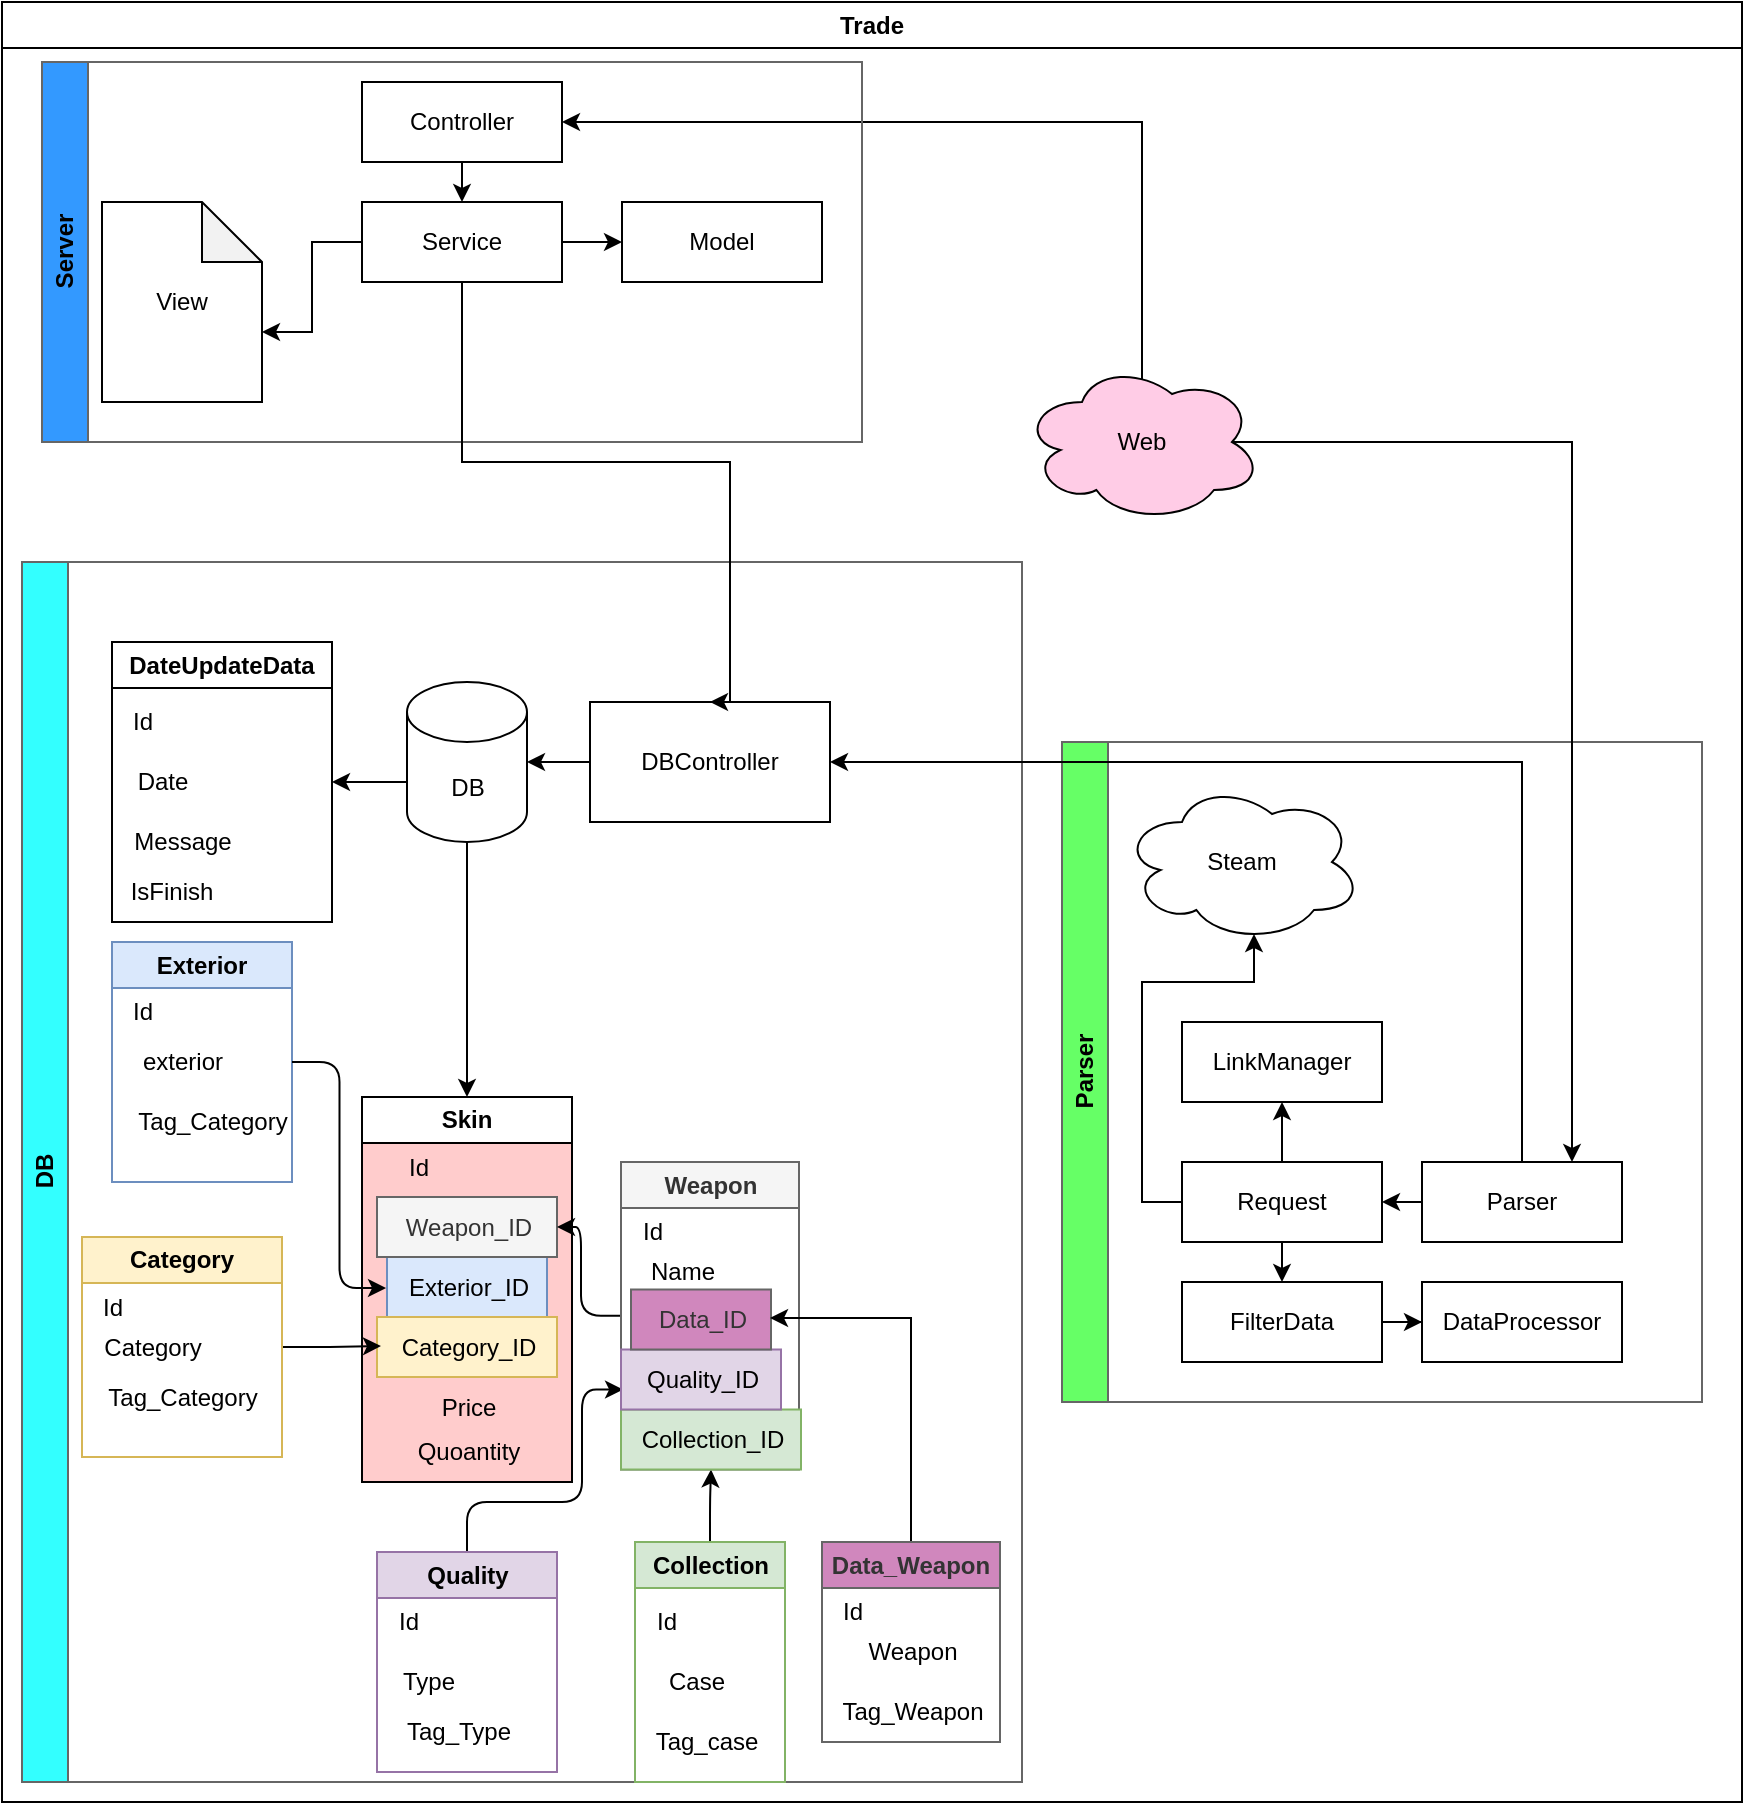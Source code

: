 <mxfile version="20.5.3" type="embed"><diagram name="Страница 1" id="D8VjGTFtySFa3QZUzDG5"><mxGraphModel dx="490" dy="413" grid="1" gridSize="10" guides="1" tooltips="1" connect="1" arrows="1" fold="1" page="1" pageScale="1" pageWidth="827" pageHeight="1169" math="0" shadow="0"><root><mxCell id="0"/><mxCell id="1" parent="0"/><mxCell id="z8009dkVHjQI7auOmtp0-8" value="Trade&lt;br&gt;" style="swimlane;whiteSpace=wrap;html=1;swimlaneFillColor=none;fillColor=none;shadow=0;rounded=0;glass=0;" parent="1" vertex="1"><mxGeometry x="40" y="80" width="870" height="900" as="geometry"><mxRectangle x="120" y="190" width="140" height="30" as="alternateBounds"/></mxGeometry></mxCell><mxCell id="z8009dkVHjQI7auOmtp0-76" value="DB&lt;br&gt;" style="swimlane;horizontal=0;whiteSpace=wrap;html=1;strokeColor=#666666;fillColor=#33FFFF;" parent="z8009dkVHjQI7auOmtp0-8" vertex="1"><mxGeometry x="10" y="280" width="500" height="610" as="geometry"><mxRectangle x="30" y="600" width="40" height="50" as="alternateBounds"/></mxGeometry></mxCell><mxCell id="z8009dkVHjQI7auOmtp0-1" value="DB&lt;br&gt;" style="shape=cylinder3;whiteSpace=wrap;html=1;boundedLbl=1;backgroundOutline=1;size=15;" parent="z8009dkVHjQI7auOmtp0-76" vertex="1"><mxGeometry x="192.5" y="60" width="60" height="80" as="geometry"/></mxCell><mxCell id="z8009dkVHjQI7auOmtp0-4" value="DateUpdateData&lt;br&gt;" style="swimlane;whiteSpace=wrap;html=1;swimlaneFillColor=default;" parent="z8009dkVHjQI7auOmtp0-76" vertex="1"><mxGeometry x="45" y="40" width="110" height="140" as="geometry"><mxRectangle x="20" y="390" width="130" height="30" as="alternateBounds"/></mxGeometry></mxCell><mxCell id="z8009dkVHjQI7auOmtp0-7" value="Date&lt;br&gt;" style="text;html=1;align=center;verticalAlign=middle;resizable=0;points=[];autosize=1;strokeColor=none;fillColor=none;" parent="z8009dkVHjQI7auOmtp0-4" vertex="1"><mxGeometry y="55" width="50" height="30" as="geometry"/></mxCell><mxCell id="z8009dkVHjQI7auOmtp0-6" value="Id&lt;br&gt;" style="text;html=1;align=center;verticalAlign=middle;resizable=0;points=[];autosize=1;strokeColor=none;fillColor=none;" parent="z8009dkVHjQI7auOmtp0-4" vertex="1"><mxGeometry y="25" width="30" height="30" as="geometry"/></mxCell><mxCell id="z8009dkVHjQI7auOmtp0-9" value="Message&lt;br&gt;" style="text;html=1;align=center;verticalAlign=middle;resizable=0;points=[];autosize=1;strokeColor=none;fillColor=none;" parent="z8009dkVHjQI7auOmtp0-4" vertex="1"><mxGeometry y="85" width="70" height="30" as="geometry"/></mxCell><mxCell id="2" value="IsFinish&lt;br&gt;" style="text;html=1;strokeColor=none;fillColor=none;align=center;verticalAlign=middle;whiteSpace=wrap;rounded=0;" parent="z8009dkVHjQI7auOmtp0-4" vertex="1"><mxGeometry y="110" width="60" height="30" as="geometry"/></mxCell><mxCell id="z8009dkVHjQI7auOmtp0-58" style="edgeStyle=orthogonalEdgeStyle;rounded=0;orthogonalLoop=1;jettySize=auto;html=1;exitX=0;exitY=0.5;exitDx=0;exitDy=0;exitPerimeter=0;entryX=1;entryY=0.5;entryDx=0;entryDy=0;" parent="z8009dkVHjQI7auOmtp0-76" source="z8009dkVHjQI7auOmtp0-1" target="z8009dkVHjQI7auOmtp0-4" edge="1"><mxGeometry relative="1" as="geometry"><Array as="points"><mxPoint x="193" y="110"/></Array></mxGeometry></mxCell><mxCell id="z8009dkVHjQI7auOmtp0-16" value="Exterior&lt;br&gt;" style="swimlane;whiteSpace=wrap;html=1;fillColor=#dae8fc;strokeColor=#6c8ebf;swimlaneFillColor=default;" parent="z8009dkVHjQI7auOmtp0-76" vertex="1"><mxGeometry x="45" y="190" width="90" height="120" as="geometry"/></mxCell><mxCell id="z8009dkVHjQI7auOmtp0-17" value="Id&lt;br&gt;" style="text;html=1;align=center;verticalAlign=middle;resizable=0;points=[];autosize=1;strokeColor=none;fillColor=none;" parent="z8009dkVHjQI7auOmtp0-16" vertex="1"><mxGeometry y="20" width="30" height="30" as="geometry"/></mxCell><mxCell id="z8009dkVHjQI7auOmtp0-18" value="exterior" style="text;html=1;align=center;verticalAlign=middle;resizable=0;points=[];autosize=1;strokeColor=none;fillColor=none;" parent="z8009dkVHjQI7auOmtp0-16" vertex="1"><mxGeometry x="5" y="45" width="60" height="30" as="geometry"/></mxCell><mxCell id="z8009dkVHjQI7auOmtp0-19" value="Tag_Category&lt;br&gt;" style="text;html=1;align=center;verticalAlign=middle;resizable=0;points=[];autosize=1;strokeColor=none;fillColor=none;" parent="z8009dkVHjQI7auOmtp0-16" vertex="1"><mxGeometry y="75" width="100" height="30" as="geometry"/></mxCell><mxCell id="z8009dkVHjQI7auOmtp0-22" value="Skin" style="swimlane;whiteSpace=wrap;html=1;swimlaneFillColor=#FFCCCC;" parent="z8009dkVHjQI7auOmtp0-76" vertex="1"><mxGeometry x="170" y="267.5" width="105" height="192.5" as="geometry"/></mxCell><mxCell id="z8009dkVHjQI7auOmtp0-23" value="Id&lt;br&gt;" style="text;html=1;align=center;verticalAlign=middle;resizable=0;points=[];autosize=1;strokeColor=none;fillColor=none;" parent="z8009dkVHjQI7auOmtp0-22" vertex="1"><mxGeometry x="12.5" y="20" width="30" height="30" as="geometry"/></mxCell><mxCell id="z8009dkVHjQI7auOmtp0-28" value="Exterior_ID" style="text;html=1;align=center;verticalAlign=middle;resizable=0;points=[];autosize=1;strokeColor=#6c8ebf;fillColor=#dae8fc;" parent="z8009dkVHjQI7auOmtp0-22" vertex="1"><mxGeometry x="12.5" y="80" width="80" height="30" as="geometry"/></mxCell><mxCell id="z8009dkVHjQI7auOmtp0-55" value="Category_ID" style="text;html=1;align=center;verticalAlign=middle;resizable=0;points=[];autosize=1;strokeColor=#d6b656;fillColor=#fff2cc;" parent="z8009dkVHjQI7auOmtp0-22" vertex="1"><mxGeometry x="7.5" y="110" width="90" height="30" as="geometry"/></mxCell><mxCell id="z8009dkVHjQI7auOmtp0-77" value="Weapon_ID" style="text;html=1;align=center;verticalAlign=middle;resizable=0;points=[];autosize=1;strokeColor=#666666;fillColor=#f5f5f5;fontColor=#333333;" parent="z8009dkVHjQI7auOmtp0-22" vertex="1"><mxGeometry x="7.5" y="50" width="90" height="30" as="geometry"/></mxCell><mxCell id="5" value="Price&lt;br&gt;" style="text;html=1;align=center;verticalAlign=middle;resizable=0;points=[];autosize=1;strokeColor=none;fillColor=none;" parent="z8009dkVHjQI7auOmtp0-22" vertex="1"><mxGeometry x="27.5" y="140" width="50" height="30" as="geometry"/></mxCell><mxCell id="6" value="Quoantity" style="text;html=1;align=center;verticalAlign=middle;resizable=0;points=[];autosize=1;strokeColor=none;fillColor=none;" parent="z8009dkVHjQI7auOmtp0-22" vertex="1"><mxGeometry x="17.5" y="162.5" width="70" height="30" as="geometry"/></mxCell><mxCell id="z8009dkVHjQI7auOmtp0-75" style="edgeStyle=orthogonalEdgeStyle;rounded=0;orthogonalLoop=1;jettySize=auto;html=1;exitX=0.5;exitY=1;exitDx=0;exitDy=0;exitPerimeter=0;entryX=0.5;entryY=0;entryDx=0;entryDy=0;" parent="z8009dkVHjQI7auOmtp0-76" source="z8009dkVHjQI7auOmtp0-1" target="z8009dkVHjQI7auOmtp0-22" edge="1"><mxGeometry relative="1" as="geometry"/></mxCell><mxCell id="12" style="edgeStyle=orthogonalEdgeStyle;rounded=1;orthogonalLoop=1;jettySize=auto;html=1;exitX=0.5;exitY=0;exitDx=0;exitDy=0;" parent="z8009dkVHjQI7auOmtp0-76" source="z8009dkVHjQI7auOmtp0-10" target="z8009dkVHjQI7auOmtp0-27" edge="1"><mxGeometry relative="1" as="geometry"/></mxCell><mxCell id="z8009dkVHjQI7auOmtp0-10" value="Collection&lt;br&gt;" style="swimlane;whiteSpace=wrap;html=1;fillColor=#d5e8d4;strokeColor=#82b366;swimlaneFillColor=default;" parent="z8009dkVHjQI7auOmtp0-76" vertex="1"><mxGeometry x="306.5" y="490" width="75" height="120" as="geometry"/></mxCell><mxCell id="z8009dkVHjQI7auOmtp0-14" value="Case&lt;br&gt;" style="text;html=1;align=center;verticalAlign=middle;resizable=0;points=[];autosize=1;strokeColor=none;fillColor=none;" parent="z8009dkVHjQI7auOmtp0-10" vertex="1"><mxGeometry x="5" y="55" width="50" height="30" as="geometry"/></mxCell><mxCell id="z8009dkVHjQI7auOmtp0-13" value="Id&lt;br&gt;" style="text;html=1;align=center;verticalAlign=middle;resizable=0;points=[];autosize=1;strokeColor=none;fillColor=none;" parent="z8009dkVHjQI7auOmtp0-10" vertex="1"><mxGeometry y="25" width="30" height="30" as="geometry"/></mxCell><mxCell id="z8009dkVHjQI7auOmtp0-15" value="Tag_case" style="text;html=1;align=center;verticalAlign=middle;resizable=0;points=[];autosize=1;strokeColor=none;fillColor=none;" parent="z8009dkVHjQI7auOmtp0-10" vertex="1"><mxGeometry y="85" width="70" height="30" as="geometry"/></mxCell><mxCell id="20" style="edgeStyle=orthogonalEdgeStyle;rounded=0;orthogonalLoop=1;jettySize=auto;html=1;exitX=1;exitY=0.5;exitDx=0;exitDy=0;entryX=0.022;entryY=0.483;entryDx=0;entryDy=0;entryPerimeter=0;" parent="z8009dkVHjQI7auOmtp0-76" source="z8009dkVHjQI7auOmtp0-50" target="z8009dkVHjQI7auOmtp0-55" edge="1"><mxGeometry relative="1" as="geometry"/></mxCell><mxCell id="z8009dkVHjQI7auOmtp0-50" value="Category" style="swimlane;whiteSpace=wrap;html=1;fillColor=#fff2cc;strokeColor=#d6b656;swimlaneFillColor=default;" parent="z8009dkVHjQI7auOmtp0-76" vertex="1"><mxGeometry x="30" y="337.5" width="100" height="110" as="geometry"/></mxCell><mxCell id="z8009dkVHjQI7auOmtp0-51" value="Id" style="text;html=1;align=center;verticalAlign=middle;resizable=0;points=[];autosize=1;strokeColor=none;fillColor=none;" parent="z8009dkVHjQI7auOmtp0-50" vertex="1"><mxGeometry y="20" width="30" height="30" as="geometry"/></mxCell><mxCell id="z8009dkVHjQI7auOmtp0-52" value="Category" style="text;html=1;align=center;verticalAlign=middle;resizable=0;points=[];autosize=1;strokeColor=none;fillColor=none;" parent="z8009dkVHjQI7auOmtp0-50" vertex="1"><mxGeometry y="40" width="70" height="30" as="geometry"/></mxCell><mxCell id="z8009dkVHjQI7auOmtp0-53" value="Tag_Category" style="text;html=1;align=center;verticalAlign=middle;resizable=0;points=[];autosize=1;strokeColor=none;fillColor=none;" parent="z8009dkVHjQI7auOmtp0-50" vertex="1"><mxGeometry y="65" width="100" height="30" as="geometry"/></mxCell><mxCell id="19" style="edgeStyle=orthogonalEdgeStyle;rounded=1;orthogonalLoop=1;jettySize=auto;html=1;exitX=0.5;exitY=0;exitDx=0;exitDy=0;entryX=0.013;entryY=0.667;entryDx=0;entryDy=0;entryPerimeter=0;" parent="z8009dkVHjQI7auOmtp0-76" source="z8009dkVHjQI7auOmtp0-29" target="z8009dkVHjQI7auOmtp0-45" edge="1"><mxGeometry relative="1" as="geometry"><Array as="points"><mxPoint x="223" y="470"/><mxPoint x="280" y="470"/><mxPoint x="280" y="414"/></Array></mxGeometry></mxCell><mxCell id="z8009dkVHjQI7auOmtp0-29" value="Quality&lt;br&gt;" style="swimlane;whiteSpace=wrap;html=1;fillColor=#e1d5e7;strokeColor=#9673a6;swimlaneFillColor=default;" parent="z8009dkVHjQI7auOmtp0-76" vertex="1"><mxGeometry x="177.5" y="495" width="90" height="110" as="geometry"/></mxCell><mxCell id="z8009dkVHjQI7auOmtp0-47" value="Id&lt;br&gt;" style="text;html=1;align=center;verticalAlign=middle;resizable=0;points=[];autosize=1;strokeColor=none;fillColor=none;" parent="z8009dkVHjQI7auOmtp0-29" vertex="1"><mxGeometry y="20" width="30" height="30" as="geometry"/></mxCell><mxCell id="z8009dkVHjQI7auOmtp0-48" value="Type" style="text;html=1;align=center;verticalAlign=middle;resizable=0;points=[];autosize=1;strokeColor=none;fillColor=none;" parent="z8009dkVHjQI7auOmtp0-29" vertex="1"><mxGeometry y="50" width="50" height="30" as="geometry"/></mxCell><mxCell id="z8009dkVHjQI7auOmtp0-49" value="Tag_Type&lt;br&gt;" style="text;html=1;align=center;verticalAlign=middle;resizable=0;points=[];autosize=1;strokeColor=none;fillColor=none;" parent="z8009dkVHjQI7auOmtp0-29" vertex="1"><mxGeometry y="75" width="80" height="30" as="geometry"/></mxCell><mxCell id="z8009dkVHjQI7auOmtp0-120" style="edgeStyle=orthogonalEdgeStyle;rounded=0;orthogonalLoop=1;jettySize=auto;html=1;exitX=0;exitY=0.5;exitDx=0;exitDy=0;entryX=1;entryY=0.5;entryDx=0;entryDy=0;entryPerimeter=0;" parent="z8009dkVHjQI7auOmtp0-76" source="z8009dkVHjQI7auOmtp0-105" target="z8009dkVHjQI7auOmtp0-1" edge="1"><mxGeometry relative="1" as="geometry"/></mxCell><mxCell id="z8009dkVHjQI7auOmtp0-105" value="DBController" style="whiteSpace=wrap;html=1;" parent="z8009dkVHjQI7auOmtp0-76" vertex="1"><mxGeometry x="284" y="70" width="120" height="60" as="geometry"/></mxCell><mxCell id="22" style="edgeStyle=orthogonalEdgeStyle;rounded=1;orthogonalLoop=1;jettySize=auto;html=1;" parent="z8009dkVHjQI7auOmtp0-76" source="3" target="z8009dkVHjQI7auOmtp0-77" edge="1"><mxGeometry relative="1" as="geometry"/></mxCell><mxCell id="3" value="Weapon&lt;br&gt;" style="swimlane;whiteSpace=wrap;html=1;swimlaneFillColor=default;fillColor=#f5f5f5;fontColor=#333333;strokeColor=#666666;" parent="z8009dkVHjQI7auOmtp0-76" vertex="1"><mxGeometry x="299.5" y="300" width="89" height="153.75" as="geometry"/></mxCell><mxCell id="4" value="Id&lt;br&gt;" style="text;html=1;align=center;verticalAlign=middle;resizable=0;points=[];autosize=1;strokeColor=none;fillColor=none;" parent="3" vertex="1"><mxGeometry y="20" width="30" height="30" as="geometry"/></mxCell><mxCell id="z8009dkVHjQI7auOmtp0-24" value="Name" style="text;html=1;align=center;verticalAlign=middle;resizable=0;points=[];autosize=1;strokeColor=none;fillColor=none;" parent="3" vertex="1"><mxGeometry y="40" width="60" height="30" as="geometry"/></mxCell><mxCell id="z8009dkVHjQI7auOmtp0-27" value="Collection_ID&lt;br&gt;" style="text;html=1;align=center;verticalAlign=middle;resizable=0;points=[];autosize=1;strokeColor=#82b366;fillColor=#d5e8d4;" parent="3" vertex="1"><mxGeometry y="123.75" width="90" height="30" as="geometry"/></mxCell><mxCell id="z8009dkVHjQI7auOmtp0-45" value="Quality_ID" style="text;html=1;align=center;verticalAlign=middle;resizable=0;points=[];autosize=1;strokeColor=#9673a6;fillColor=#e1d5e7;" parent="3" vertex="1"><mxGeometry y="93.75" width="80" height="30" as="geometry"/></mxCell><mxCell id="35" value="Data_ID" style="text;html=1;align=center;verticalAlign=middle;resizable=0;points=[];autosize=1;fillColor=#D087BD;fontColor=#333333;strokeColor=#666666;" vertex="1" parent="3"><mxGeometry x="5" y="63.75" width="70" height="30" as="geometry"/></mxCell><mxCell id="23" style="edgeStyle=orthogonalEdgeStyle;rounded=1;orthogonalLoop=1;jettySize=auto;html=1;exitX=1;exitY=0.5;exitDx=0;exitDy=0;entryX=-0.006;entryY=0.517;entryDx=0;entryDy=0;entryPerimeter=0;" parent="z8009dkVHjQI7auOmtp0-76" source="z8009dkVHjQI7auOmtp0-16" target="z8009dkVHjQI7auOmtp0-28" edge="1"><mxGeometry relative="1" as="geometry"/></mxCell><mxCell id="36" style="edgeStyle=orthogonalEdgeStyle;rounded=0;orthogonalLoop=1;jettySize=auto;html=1;exitX=0.5;exitY=0;exitDx=0;exitDy=0;entryX=0.993;entryY=0.475;entryDx=0;entryDy=0;entryPerimeter=0;" edge="1" parent="z8009dkVHjQI7auOmtp0-76" source="24" target="35"><mxGeometry relative="1" as="geometry"><mxPoint x="449" y="380" as="sourcePoint"/></mxGeometry></mxCell><mxCell id="24" value="Data_Weapon" style="swimlane;whiteSpace=wrap;html=1;fillColor=#D087BD;strokeColor=#666666;swimlaneFillColor=default;fontColor=#333333;" vertex="1" parent="z8009dkVHjQI7auOmtp0-76"><mxGeometry x="400" y="490" width="89" height="100" as="geometry"/></mxCell><mxCell id="25" value="Id&lt;br&gt;" style="text;html=1;align=center;verticalAlign=middle;resizable=0;points=[];autosize=1;strokeColor=none;fillColor=none;" vertex="1" parent="24"><mxGeometry y="20" width="30" height="30" as="geometry"/></mxCell><mxCell id="26" value="Weapon" style="text;html=1;align=center;verticalAlign=middle;resizable=0;points=[];autosize=1;strokeColor=none;fillColor=none;" vertex="1" parent="24"><mxGeometry x="9.5" y="40" width="70" height="30" as="geometry"/></mxCell><mxCell id="27" value="Tag_Weapon&lt;br&gt;" style="text;html=1;align=center;verticalAlign=middle;resizable=0;points=[];autosize=1;strokeColor=none;fillColor=none;" vertex="1" parent="24"><mxGeometry y="70" width="90" height="30" as="geometry"/></mxCell><mxCell id="z8009dkVHjQI7auOmtp0-86" value="Parser&lt;br&gt;" style="swimlane;horizontal=0;whiteSpace=wrap;html=1;strokeColor=#666666;fillColor=#66FF66;" parent="z8009dkVHjQI7auOmtp0-8" vertex="1"><mxGeometry x="530" y="370" width="320" height="330" as="geometry"><mxRectangle x="470" y="720" width="40" height="70" as="alternateBounds"/></mxGeometry></mxCell><mxCell id="z8009dkVHjQI7auOmtp0-90" value="LinkManager" style="rounded=0;whiteSpace=wrap;html=1;" parent="z8009dkVHjQI7auOmtp0-86" vertex="1"><mxGeometry x="60" y="140" width="100" height="40" as="geometry"/></mxCell><mxCell id="z8009dkVHjQI7auOmtp0-94" style="edgeStyle=orthogonalEdgeStyle;rounded=0;orthogonalLoop=1;jettySize=auto;html=1;exitX=0.5;exitY=1;exitDx=0;exitDy=0;entryX=0.5;entryY=0;entryDx=0;entryDy=0;" parent="z8009dkVHjQI7auOmtp0-86" source="z8009dkVHjQI7auOmtp0-92" target="z8009dkVHjQI7auOmtp0-93" edge="1"><mxGeometry relative="1" as="geometry"/></mxCell><mxCell id="z8009dkVHjQI7auOmtp0-142" style="edgeStyle=orthogonalEdgeStyle;rounded=0;orthogonalLoop=1;jettySize=auto;html=1;exitX=0.5;exitY=0;exitDx=0;exitDy=0;entryX=0.5;entryY=1;entryDx=0;entryDy=0;" parent="z8009dkVHjQI7auOmtp0-86" source="z8009dkVHjQI7auOmtp0-92" target="z8009dkVHjQI7auOmtp0-90" edge="1"><mxGeometry relative="1" as="geometry"/></mxCell><mxCell id="z8009dkVHjQI7auOmtp0-92" value="Request" style="rounded=0;whiteSpace=wrap;html=1;" parent="z8009dkVHjQI7auOmtp0-86" vertex="1"><mxGeometry x="60" y="210" width="100" height="40" as="geometry"/></mxCell><mxCell id="z8009dkVHjQI7auOmtp0-103" value="" style="edgeStyle=orthogonalEdgeStyle;rounded=0;orthogonalLoop=1;jettySize=auto;html=1;" parent="z8009dkVHjQI7auOmtp0-86" source="z8009dkVHjQI7auOmtp0-93" target="z8009dkVHjQI7auOmtp0-102" edge="1"><mxGeometry relative="1" as="geometry"/></mxCell><mxCell id="z8009dkVHjQI7auOmtp0-93" value="FilterData" style="rounded=0;whiteSpace=wrap;html=1;" parent="z8009dkVHjQI7auOmtp0-86" vertex="1"><mxGeometry x="60" y="270" width="100" height="40" as="geometry"/></mxCell><mxCell id="z8009dkVHjQI7auOmtp0-85" value="Steam&lt;br&gt;" style="ellipse;shape=cloud;whiteSpace=wrap;html=1;" parent="z8009dkVHjQI7auOmtp0-86" vertex="1"><mxGeometry x="30" y="20" width="120" height="80" as="geometry"/></mxCell><mxCell id="z8009dkVHjQI7auOmtp0-101" style="edgeStyle=orthogonalEdgeStyle;rounded=0;orthogonalLoop=1;jettySize=auto;html=1;exitX=0;exitY=0.5;exitDx=0;exitDy=0;entryX=0.55;entryY=0.95;entryDx=0;entryDy=0;entryPerimeter=0;" parent="z8009dkVHjQI7auOmtp0-86" source="z8009dkVHjQI7auOmtp0-92" target="z8009dkVHjQI7auOmtp0-85" edge="1"><mxGeometry relative="1" as="geometry"><Array as="points"><mxPoint x="40" y="230"/><mxPoint x="40" y="120"/><mxPoint x="96" y="120"/></Array></mxGeometry></mxCell><mxCell id="z8009dkVHjQI7auOmtp0-102" value="DataProcessor" style="rounded=0;whiteSpace=wrap;html=1;" parent="z8009dkVHjQI7auOmtp0-86" vertex="1"><mxGeometry x="180" y="270" width="100" height="40" as="geometry"/></mxCell><mxCell id="z8009dkVHjQI7auOmtp0-118" style="edgeStyle=orthogonalEdgeStyle;rounded=0;orthogonalLoop=1;jettySize=auto;html=1;exitX=0;exitY=0.5;exitDx=0;exitDy=0;entryX=1;entryY=0.5;entryDx=0;entryDy=0;" parent="z8009dkVHjQI7auOmtp0-86" source="z8009dkVHjQI7auOmtp0-117" target="z8009dkVHjQI7auOmtp0-92" edge="1"><mxGeometry relative="1" as="geometry"/></mxCell><mxCell id="z8009dkVHjQI7auOmtp0-117" value="Parser" style="rounded=0;whiteSpace=wrap;html=1;" parent="z8009dkVHjQI7auOmtp0-86" vertex="1"><mxGeometry x="180" y="210" width="100" height="40" as="geometry"/></mxCell><mxCell id="z8009dkVHjQI7auOmtp0-119" style="edgeStyle=orthogonalEdgeStyle;rounded=0;orthogonalLoop=1;jettySize=auto;html=1;exitX=0.5;exitY=0;exitDx=0;exitDy=0;entryX=1;entryY=0.5;entryDx=0;entryDy=0;" parent="z8009dkVHjQI7auOmtp0-8" source="z8009dkVHjQI7auOmtp0-117" target="z8009dkVHjQI7auOmtp0-105" edge="1"><mxGeometry relative="1" as="geometry"/></mxCell><mxCell id="z8009dkVHjQI7auOmtp0-122" style="edgeStyle=orthogonalEdgeStyle;rounded=0;orthogonalLoop=1;jettySize=auto;html=1;entryX=0.75;entryY=0;entryDx=0;entryDy=0;exitX=0.875;exitY=0.5;exitDx=0;exitDy=0;exitPerimeter=0;" parent="z8009dkVHjQI7auOmtp0-8" source="z8009dkVHjQI7auOmtp0-143" target="z8009dkVHjQI7auOmtp0-117" edge="1"><mxGeometry relative="1" as="geometry"><mxPoint x="630" y="590" as="sourcePoint"/></mxGeometry></mxCell><mxCell id="z8009dkVHjQI7auOmtp0-152" style="edgeStyle=orthogonalEdgeStyle;rounded=0;orthogonalLoop=1;jettySize=auto;html=1;entryX=1;entryY=0.5;entryDx=0;entryDy=0;exitX=0.625;exitY=0.2;exitDx=0;exitDy=0;exitPerimeter=0;" parent="z8009dkVHjQI7auOmtp0-8" source="z8009dkVHjQI7auOmtp0-143" target="z8009dkVHjQI7auOmtp0-124" edge="1"><mxGeometry relative="1" as="geometry"><Array as="points"><mxPoint x="570" y="196"/><mxPoint x="570" y="60"/></Array></mxGeometry></mxCell><mxCell id="z8009dkVHjQI7auOmtp0-143" value="Web" style="ellipse;shape=cloud;whiteSpace=wrap;html=1;fillColor=#FFCCE6;" parent="z8009dkVHjQI7auOmtp0-8" vertex="1"><mxGeometry x="510" y="180" width="120" height="80" as="geometry"/></mxCell><mxCell id="z8009dkVHjQI7auOmtp0-128" value="Server&lt;br&gt;" style="swimlane;horizontal=0;whiteSpace=wrap;html=1;strokeColor=#666666;fillColor=#3399FF;" parent="z8009dkVHjQI7auOmtp0-8" vertex="1"><mxGeometry x="20" y="30" width="410" height="190" as="geometry"><mxRectangle x="30" y="240" width="40" height="70" as="alternateBounds"/></mxGeometry></mxCell><mxCell id="z8009dkVHjQI7auOmtp0-131" value="Model" style="rounded=0;whiteSpace=wrap;html=1;" parent="z8009dkVHjQI7auOmtp0-128" vertex="1"><mxGeometry x="290" y="70" width="100" height="40" as="geometry"/></mxCell><mxCell id="z8009dkVHjQI7auOmtp0-146" style="edgeStyle=orthogonalEdgeStyle;rounded=0;orthogonalLoop=1;jettySize=auto;html=1;entryX=0;entryY=0.5;entryDx=0;entryDy=0;" parent="z8009dkVHjQI7auOmtp0-128" source="z8009dkVHjQI7auOmtp0-127" target="z8009dkVHjQI7auOmtp0-131" edge="1"><mxGeometry relative="1" as="geometry"/></mxCell><mxCell id="z8009dkVHjQI7auOmtp0-148" style="edgeStyle=orthogonalEdgeStyle;rounded=0;orthogonalLoop=1;jettySize=auto;html=1;exitX=0;exitY=0.5;exitDx=0;exitDy=0;entryX=0;entryY=0;entryDx=80;entryDy=65;entryPerimeter=0;" parent="z8009dkVHjQI7auOmtp0-128" source="z8009dkVHjQI7auOmtp0-127" target="z8009dkVHjQI7auOmtp0-135" edge="1"><mxGeometry relative="1" as="geometry"/></mxCell><mxCell id="z8009dkVHjQI7auOmtp0-127" value="Service&lt;br&gt;" style="rounded=0;whiteSpace=wrap;html=1;" parent="z8009dkVHjQI7auOmtp0-128" vertex="1"><mxGeometry x="160" y="70" width="100" height="40" as="geometry"/></mxCell><mxCell id="z8009dkVHjQI7auOmtp0-124" value="Controller" style="rounded=0;whiteSpace=wrap;html=1;" parent="z8009dkVHjQI7auOmtp0-128" vertex="1"><mxGeometry x="160" y="10" width="100" height="40" as="geometry"/></mxCell><mxCell id="z8009dkVHjQI7auOmtp0-133" style="edgeStyle=orthogonalEdgeStyle;rounded=0;orthogonalLoop=1;jettySize=auto;html=1;exitX=0.5;exitY=1;exitDx=0;exitDy=0;entryX=0.5;entryY=0;entryDx=0;entryDy=0;" parent="z8009dkVHjQI7auOmtp0-128" source="z8009dkVHjQI7auOmtp0-124" target="z8009dkVHjQI7auOmtp0-127" edge="1"><mxGeometry relative="1" as="geometry"/></mxCell><mxCell id="z8009dkVHjQI7auOmtp0-135" value="View" style="shape=note;whiteSpace=wrap;html=1;backgroundOutline=1;darkOpacity=0.05;" parent="z8009dkVHjQI7auOmtp0-128" vertex="1"><mxGeometry x="30" y="70" width="80" height="100" as="geometry"/></mxCell><mxCell id="z8009dkVHjQI7auOmtp0-144" style="edgeStyle=orthogonalEdgeStyle;rounded=0;orthogonalLoop=1;jettySize=auto;html=1;exitX=0.5;exitY=1;exitDx=0;exitDy=0;entryX=0.5;entryY=0;entryDx=0;entryDy=0;" parent="z8009dkVHjQI7auOmtp0-8" source="z8009dkVHjQI7auOmtp0-127" target="z8009dkVHjQI7auOmtp0-105" edge="1"><mxGeometry relative="1" as="geometry"><Array as="points"><mxPoint x="230" y="230"/><mxPoint x="364" y="230"/></Array></mxGeometry></mxCell></root></mxGraphModel></diagram></mxfile>